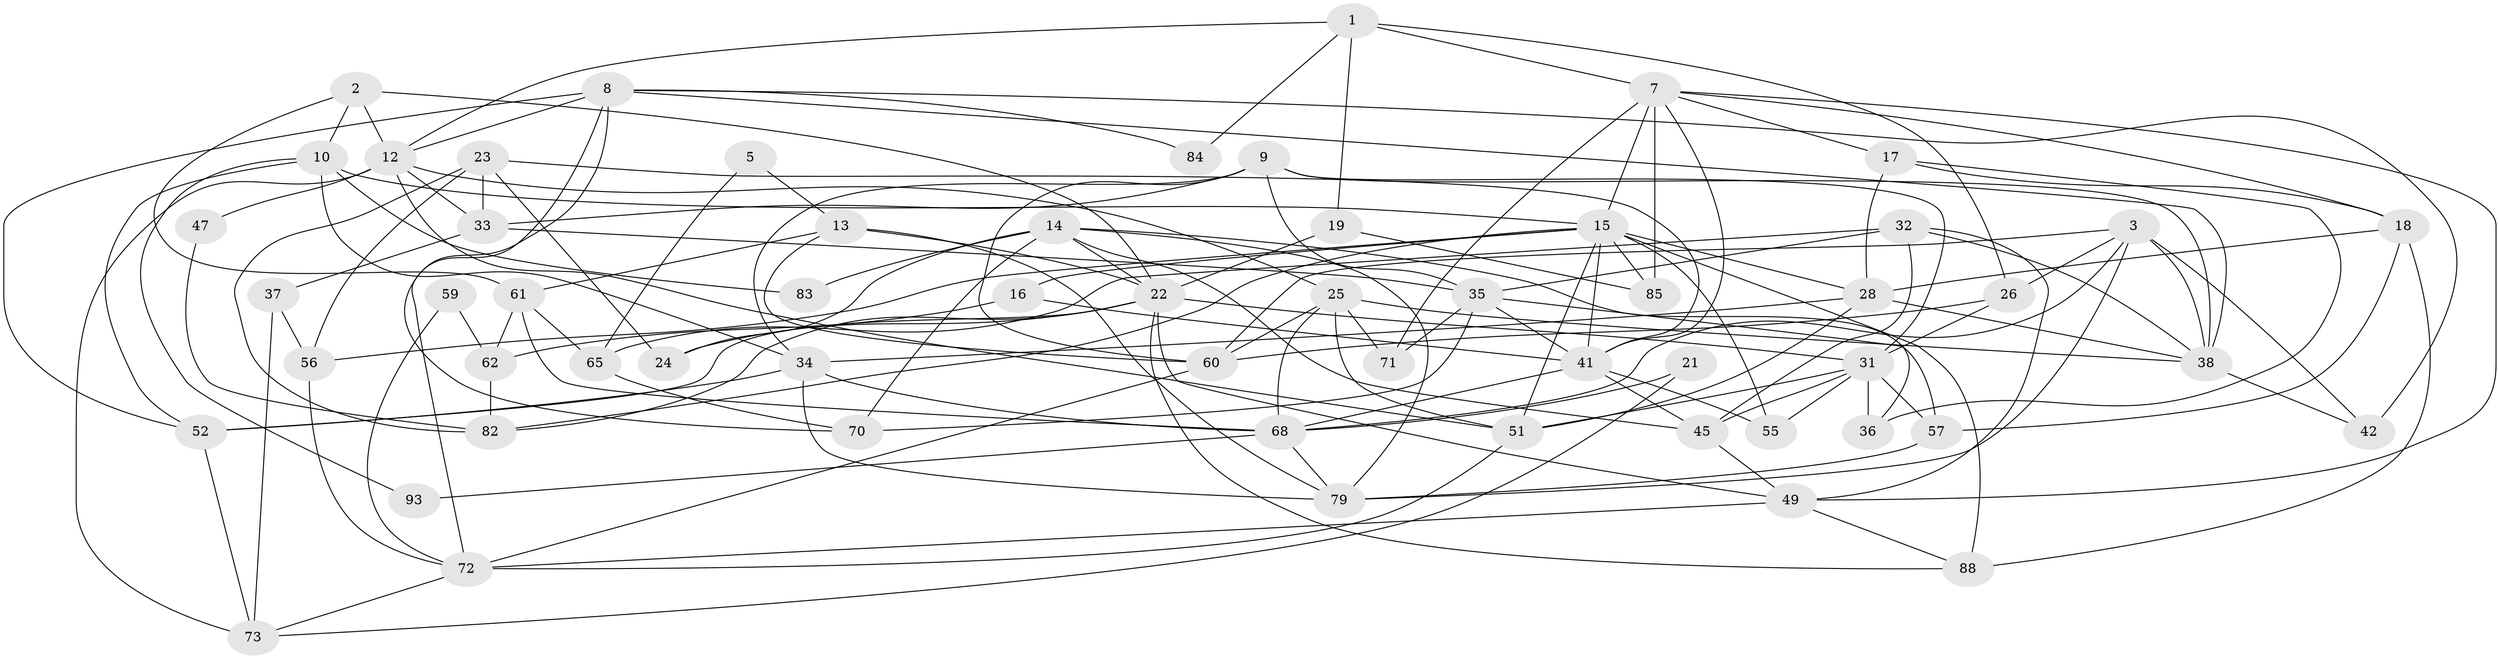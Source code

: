 // original degree distribution, {3: 0.3010752688172043, 4: 0.25806451612903225, 5: 0.16129032258064516, 2: 0.11827956989247312, 6: 0.11827956989247312, 7: 0.03225806451612903, 8: 0.010752688172043012}
// Generated by graph-tools (version 1.1) at 2025/42/03/06/25 10:42:00]
// undirected, 58 vertices, 144 edges
graph export_dot {
graph [start="1"]
  node [color=gray90,style=filled];
  1 [super="+6"];
  2;
  3 [super="+4"];
  5;
  7 [super="+20"];
  8 [super="+54"];
  9 [super="+11"];
  10 [super="+64"];
  12 [super="+91"];
  13 [super="+29"];
  14 [super="+30"];
  15 [super="+78"];
  16;
  17;
  18 [super="+27"];
  19;
  21;
  22 [super="+86"];
  23 [super="+39"];
  24;
  25 [super="+48"];
  26;
  28 [super="+46"];
  31 [super="+50"];
  32 [super="+44"];
  33;
  34;
  35 [super="+77"];
  36 [super="+43"];
  37 [super="+40"];
  38 [super="+53"];
  41 [super="+58"];
  42;
  45 [super="+89"];
  47;
  49 [super="+74"];
  51 [super="+63"];
  52 [super="+92"];
  55;
  56 [super="+87"];
  57 [super="+90"];
  59;
  60 [super="+67"];
  61 [super="+81"];
  62 [super="+75"];
  65 [super="+66"];
  68 [super="+69"];
  70;
  71;
  72 [super="+76"];
  73;
  79 [super="+80"];
  82;
  83;
  84;
  85;
  88;
  93;
  1 -- 26;
  1 -- 19;
  1 -- 84;
  1 -- 12;
  1 -- 7;
  2 -- 61;
  2 -- 22;
  2 -- 10;
  2 -- 12;
  3 -- 68;
  3 -- 42;
  3 -- 26;
  3 -- 79;
  3 -- 38;
  3 -- 60;
  5 -- 65;
  5 -- 13;
  7 -- 71 [weight=2];
  7 -- 17;
  7 -- 85;
  7 -- 18;
  7 -- 49;
  7 -- 41;
  7 -- 15;
  8 -- 52;
  8 -- 84;
  8 -- 70;
  8 -- 42;
  8 -- 38;
  8 -- 12;
  8 -- 72;
  9 -- 60;
  9 -- 38;
  9 -- 33;
  9 -- 34;
  9 -- 35;
  9 -- 31;
  10 -- 34;
  10 -- 83;
  10 -- 93;
  10 -- 15;
  10 -- 52;
  12 -- 33;
  12 -- 25;
  12 -- 47 [weight=2];
  12 -- 73;
  12 -- 51;
  13 -- 60;
  13 -- 61;
  13 -- 22 [weight=2];
  13 -- 79;
  14 -- 70;
  14 -- 45;
  14 -- 83;
  14 -- 36;
  14 -- 22;
  14 -- 24;
  14 -- 79;
  15 -- 41;
  15 -- 28;
  15 -- 55;
  15 -- 16;
  15 -- 82;
  15 -- 51;
  15 -- 85;
  15 -- 56;
  15 -- 88;
  16 -- 62;
  16 -- 41;
  17 -- 28;
  17 -- 18;
  17 -- 36;
  18 -- 28;
  18 -- 88;
  18 -- 57;
  19 -- 22;
  19 -- 85;
  21 -- 73;
  21 -- 68;
  22 -- 82;
  22 -- 24;
  22 -- 88;
  22 -- 31;
  22 -- 49;
  22 -- 52;
  23 -- 41 [weight=2];
  23 -- 24;
  23 -- 82;
  23 -- 56;
  23 -- 33;
  25 -- 38;
  25 -- 60;
  25 -- 71;
  25 -- 51;
  25 -- 68;
  26 -- 31;
  26 -- 60;
  28 -- 51;
  28 -- 38;
  28 -- 34;
  31 -- 51;
  31 -- 36 [weight=2];
  31 -- 55;
  31 -- 57;
  31 -- 45;
  32 -- 49;
  32 -- 65;
  32 -- 35;
  32 -- 38;
  32 -- 45;
  33 -- 37;
  33 -- 35;
  34 -- 79;
  34 -- 68;
  34 -- 52;
  35 -- 70;
  35 -- 71;
  35 -- 41;
  35 -- 57 [weight=2];
  37 -- 73;
  37 -- 56;
  38 -- 42;
  41 -- 45;
  41 -- 68;
  41 -- 55;
  45 -- 49;
  47 -- 82;
  49 -- 72;
  49 -- 88;
  51 -- 72;
  52 -- 73;
  56 -- 72;
  57 -- 79;
  59 -- 62;
  59 -- 72;
  60 -- 72;
  61 -- 68;
  61 -- 62;
  61 -- 65;
  62 -- 82;
  65 -- 70 [weight=2];
  68 -- 79;
  68 -- 93;
  72 -- 73;
}
